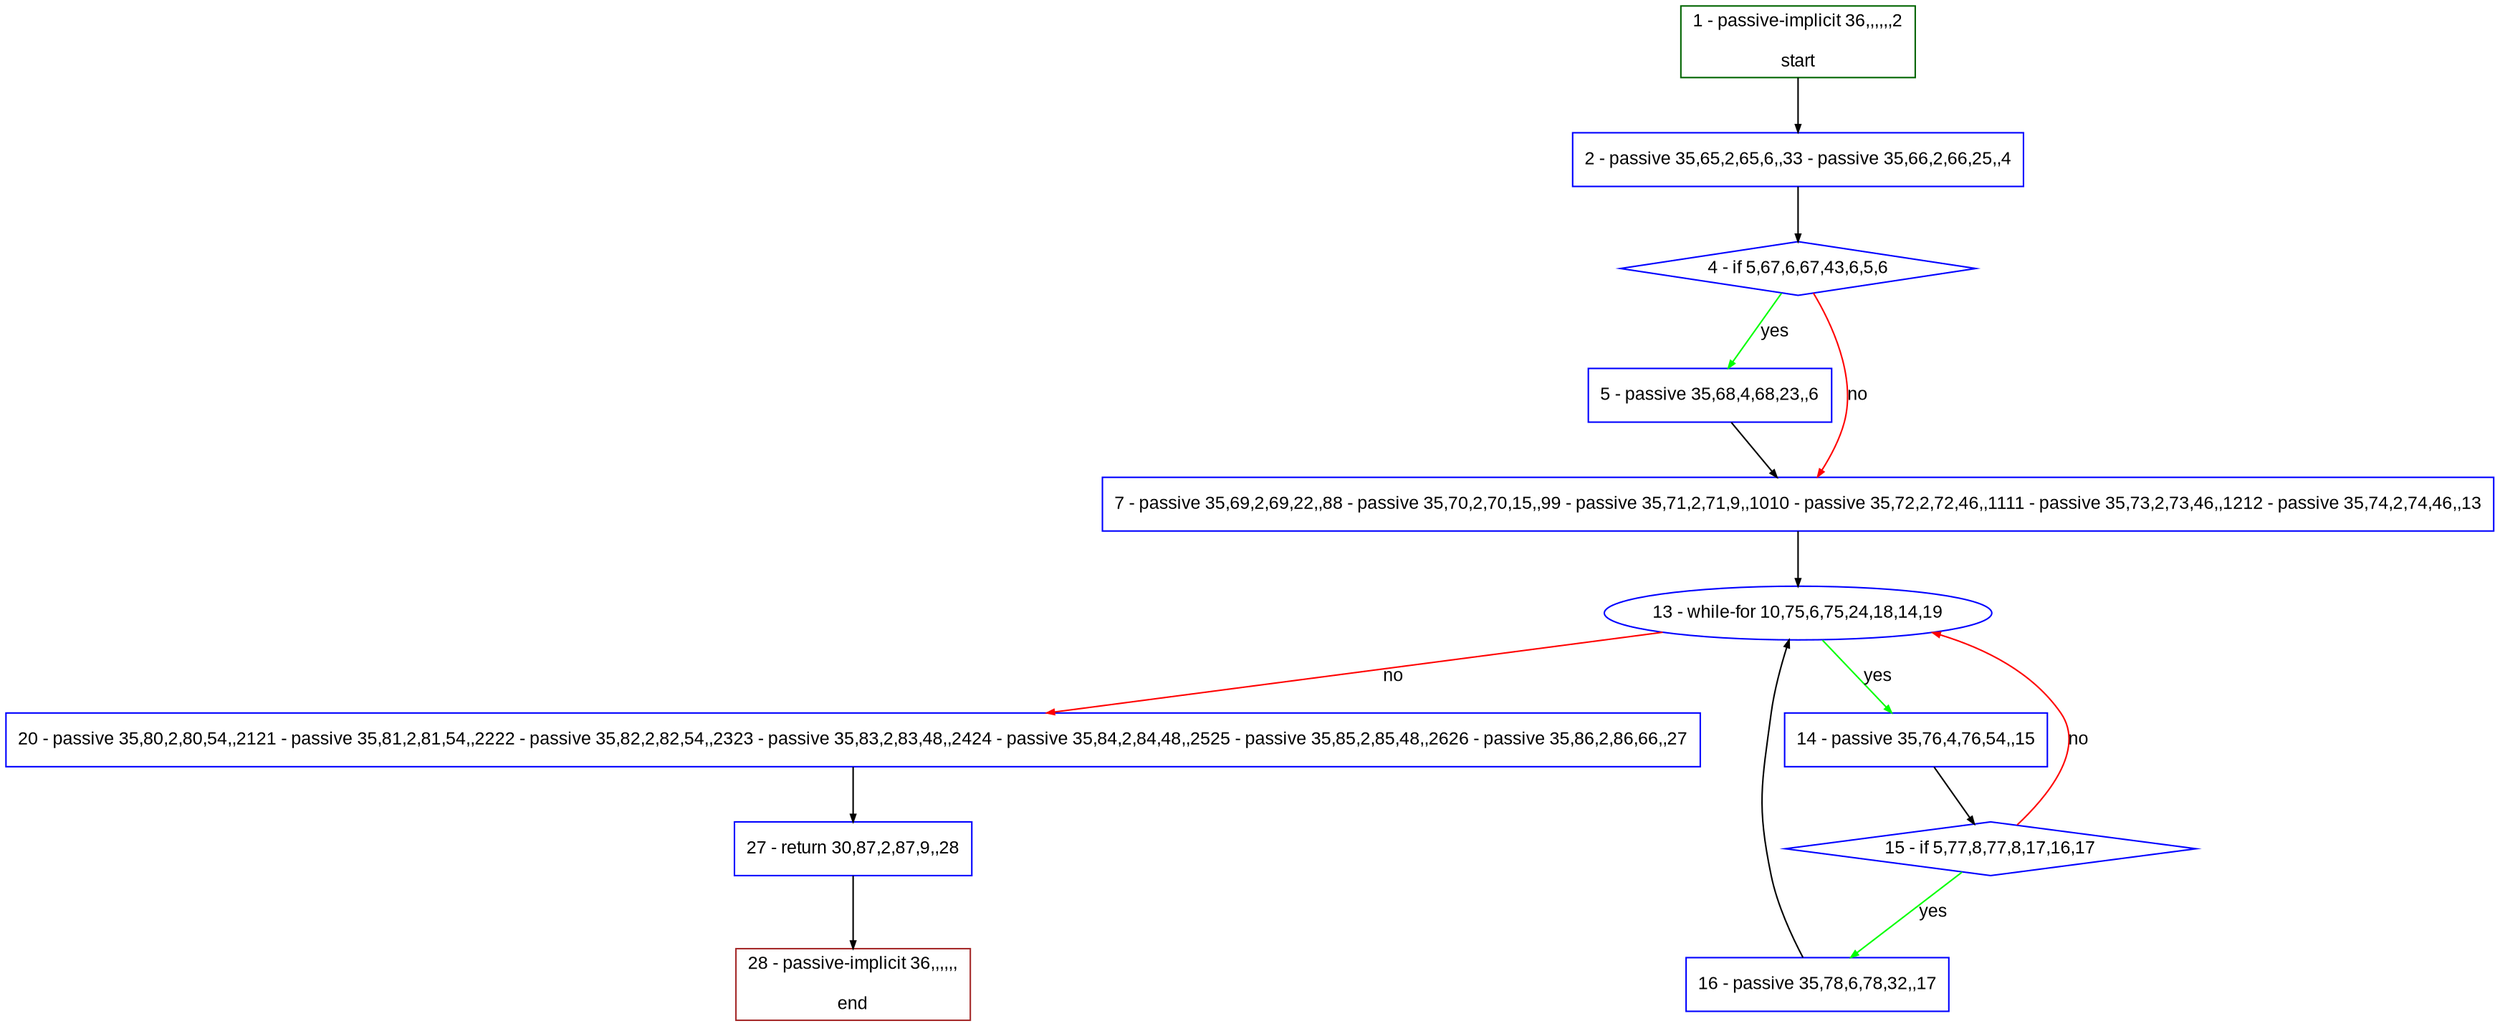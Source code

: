 digraph "" {
  graph [pack="true", label="", fontsize="12", packmode="clust", fontname="Arial", fillcolor="#FFFFCC", bgcolor="white", style="rounded,filled", compound="true"];
  node [node_initialized="no", label="", color="grey", fontsize="12", fillcolor="white", fontname="Arial", style="filled", shape="rectangle", compound="true", fixedsize="false"];
  edge [fontcolor="black", arrowhead="normal", arrowtail="none", arrowsize="0.5", ltail="", label="", color="black", fontsize="12", lhead="", fontname="Arial", dir="forward", compound="true"];
  __N1 [label="2 - passive 35,65,2,65,6,,33 - passive 35,66,2,66,25,,4", color="#0000ff", fillcolor="#ffffff", style="filled", shape="box"];
  __N2 [label="1 - passive-implicit 36,,,,,,2\n\nstart", color="#006400", fillcolor="#ffffff", style="filled", shape="box"];
  __N3 [label="4 - if 5,67,6,67,43,6,5,6", color="#0000ff", fillcolor="#ffffff", style="filled", shape="diamond"];
  __N4 [label="5 - passive 35,68,4,68,23,,6", color="#0000ff", fillcolor="#ffffff", style="filled", shape="box"];
  __N5 [label="7 - passive 35,69,2,69,22,,88 - passive 35,70,2,70,15,,99 - passive 35,71,2,71,9,,1010 - passive 35,72,2,72,46,,1111 - passive 35,73,2,73,46,,1212 - passive 35,74,2,74,46,,13", color="#0000ff", fillcolor="#ffffff", style="filled", shape="box"];
  __N6 [label="13 - while-for 10,75,6,75,24,18,14,19", color="#0000ff", fillcolor="#ffffff", style="filled", shape="oval"];
  __N7 [label="14 - passive 35,76,4,76,54,,15", color="#0000ff", fillcolor="#ffffff", style="filled", shape="box"];
  __N8 [label="20 - passive 35,80,2,80,54,,2121 - passive 35,81,2,81,54,,2222 - passive 35,82,2,82,54,,2323 - passive 35,83,2,83,48,,2424 - passive 35,84,2,84,48,,2525 - passive 35,85,2,85,48,,2626 - passive 35,86,2,86,66,,27", color="#0000ff", fillcolor="#ffffff", style="filled", shape="box"];
  __N9 [label="15 - if 5,77,8,77,8,17,16,17", color="#0000ff", fillcolor="#ffffff", style="filled", shape="diamond"];
  __N10 [label="16 - passive 35,78,6,78,32,,17", color="#0000ff", fillcolor="#ffffff", style="filled", shape="box"];
  __N11 [label="27 - return 30,87,2,87,9,,28", color="#0000ff", fillcolor="#ffffff", style="filled", shape="box"];
  __N12 [label="28 - passive-implicit 36,,,,,,\n\nend", color="#a52a2a", fillcolor="#ffffff", style="filled", shape="box"];
  __N2 -> __N1 [arrowhead="normal", arrowtail="none", color="#000000", label="", dir="forward"];
  __N1 -> __N3 [arrowhead="normal", arrowtail="none", color="#000000", label="", dir="forward"];
  __N3 -> __N4 [arrowhead="normal", arrowtail="none", color="#00ff00", label="yes", dir="forward"];
  __N3 -> __N5 [arrowhead="normal", arrowtail="none", color="#ff0000", label="no", dir="forward"];
  __N4 -> __N5 [arrowhead="normal", arrowtail="none", color="#000000", label="", dir="forward"];
  __N5 -> __N6 [arrowhead="normal", arrowtail="none", color="#000000", label="", dir="forward"];
  __N6 -> __N7 [arrowhead="normal", arrowtail="none", color="#00ff00", label="yes", dir="forward"];
  __N6 -> __N8 [arrowhead="normal", arrowtail="none", color="#ff0000", label="no", dir="forward"];
  __N7 -> __N9 [arrowhead="normal", arrowtail="none", color="#000000", label="", dir="forward"];
  __N9 -> __N6 [arrowhead="normal", arrowtail="none", color="#ff0000", label="no", dir="forward"];
  __N9 -> __N10 [arrowhead="normal", arrowtail="none", color="#00ff00", label="yes", dir="forward"];
  __N10 -> __N6 [arrowhead="normal", arrowtail="none", color="#000000", label="", dir="forward"];
  __N8 -> __N11 [arrowhead="normal", arrowtail="none", color="#000000", label="", dir="forward"];
  __N11 -> __N12 [arrowhead="normal", arrowtail="none", color="#000000", label="", dir="forward"];
}
